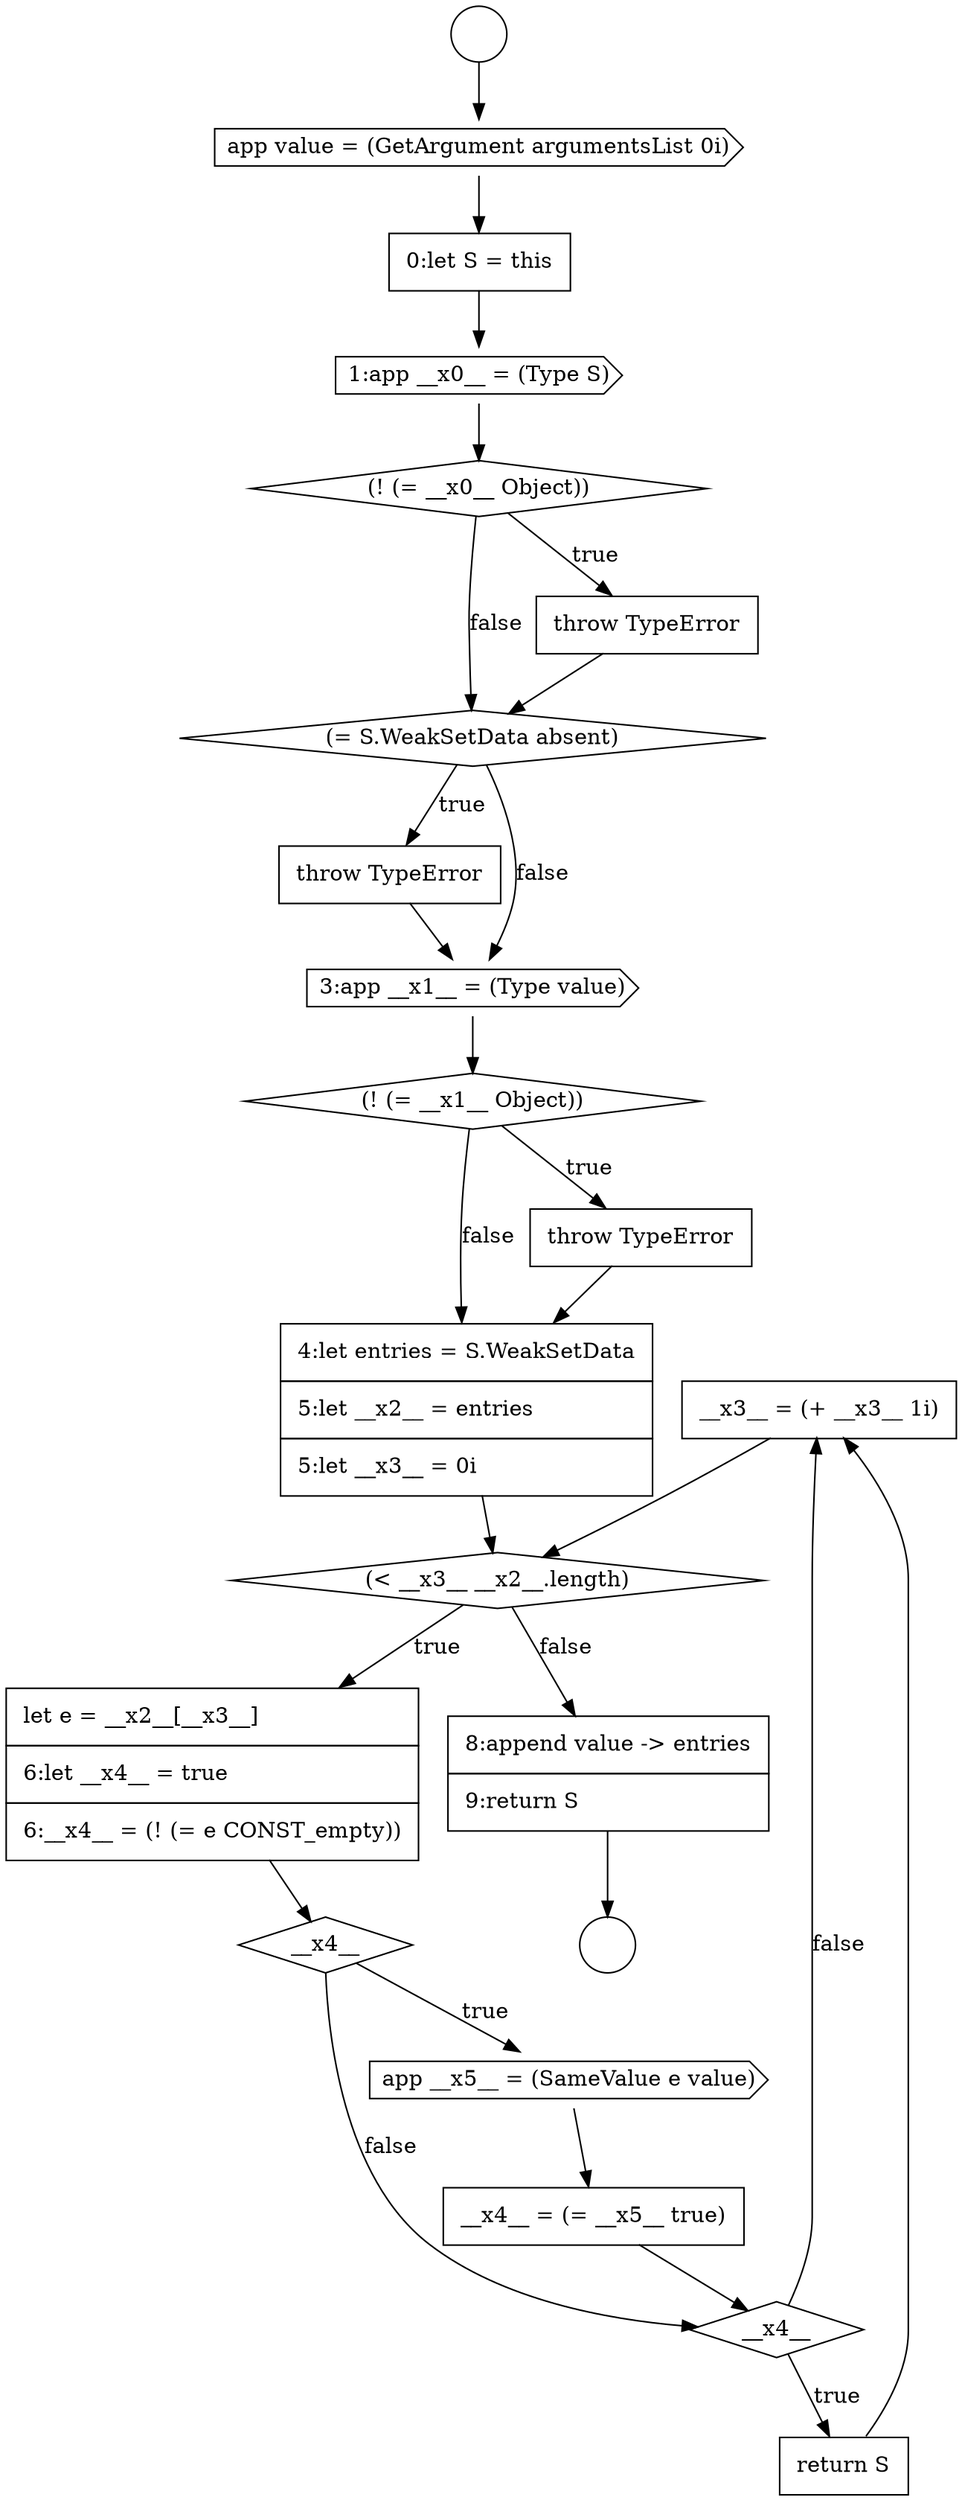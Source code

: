 digraph {
  node16216 [shape=none, margin=0, label=<<font color="black">
    <table border="0" cellborder="1" cellspacing="0" cellpadding="10">
      <tr><td align="left">__x3__ = (+ __x3__ 1i)</td></tr>
    </table>
  </font>> color="black" fillcolor="white" style=filled]
  node16196 [shape=circle label=" " color="black" fillcolor="white" style=filled]
  node16211 [shape=diamond, label=<<font color="black">__x4__</font>> color="black" fillcolor="white" style=filled]
  node16208 [shape=none, margin=0, label=<<font color="black">
    <table border="0" cellborder="1" cellspacing="0" cellpadding="10">
      <tr><td align="left">4:let entries = S.WeakSetData</td></tr>
      <tr><td align="left">5:let __x2__ = entries</td></tr>
      <tr><td align="left">5:let __x3__ = 0i</td></tr>
    </table>
  </font>> color="black" fillcolor="white" style=filled]
  node16204 [shape=none, margin=0, label=<<font color="black">
    <table border="0" cellborder="1" cellspacing="0" cellpadding="10">
      <tr><td align="left">throw TypeError</td></tr>
    </table>
  </font>> color="black" fillcolor="white" style=filled]
  node16200 [shape=cds, label=<<font color="black">1:app __x0__ = (Type S)</font>> color="black" fillcolor="white" style=filled]
  node16201 [shape=diamond, label=<<font color="black">(! (= __x0__ Object))</font>> color="black" fillcolor="white" style=filled]
  node16214 [shape=diamond, label=<<font color="black">__x4__</font>> color="black" fillcolor="white" style=filled]
  node16217 [shape=none, margin=0, label=<<font color="black">
    <table border="0" cellborder="1" cellspacing="0" cellpadding="10">
      <tr><td align="left">8:append value -&gt; entries</td></tr>
      <tr><td align="left">9:return S</td></tr>
    </table>
  </font>> color="black" fillcolor="white" style=filled]
  node16202 [shape=none, margin=0, label=<<font color="black">
    <table border="0" cellborder="1" cellspacing="0" cellpadding="10">
      <tr><td align="left">throw TypeError</td></tr>
    </table>
  </font>> color="black" fillcolor="white" style=filled]
  node16206 [shape=diamond, label=<<font color="black">(! (= __x1__ Object))</font>> color="black" fillcolor="white" style=filled]
  node16198 [shape=cds, label=<<font color="black">app value = (GetArgument argumentsList 0i)</font>> color="black" fillcolor="white" style=filled]
  node16207 [shape=none, margin=0, label=<<font color="black">
    <table border="0" cellborder="1" cellspacing="0" cellpadding="10">
      <tr><td align="left">throw TypeError</td></tr>
    </table>
  </font>> color="black" fillcolor="white" style=filled]
  node16197 [shape=circle label=" " color="black" fillcolor="white" style=filled]
  node16203 [shape=diamond, label=<<font color="black">(= S.WeakSetData absent)</font>> color="black" fillcolor="white" style=filled]
  node16210 [shape=none, margin=0, label=<<font color="black">
    <table border="0" cellborder="1" cellspacing="0" cellpadding="10">
      <tr><td align="left">let e = __x2__[__x3__]</td></tr>
      <tr><td align="left">6:let __x4__ = true</td></tr>
      <tr><td align="left">6:__x4__ = (! (= e CONST_empty))</td></tr>
    </table>
  </font>> color="black" fillcolor="white" style=filled]
  node16205 [shape=cds, label=<<font color="black">3:app __x1__ = (Type value)</font>> color="black" fillcolor="white" style=filled]
  node16215 [shape=none, margin=0, label=<<font color="black">
    <table border="0" cellborder="1" cellspacing="0" cellpadding="10">
      <tr><td align="left">return S</td></tr>
    </table>
  </font>> color="black" fillcolor="white" style=filled]
  node16199 [shape=none, margin=0, label=<<font color="black">
    <table border="0" cellborder="1" cellspacing="0" cellpadding="10">
      <tr><td align="left">0:let S = this</td></tr>
    </table>
  </font>> color="black" fillcolor="white" style=filled]
  node16209 [shape=diamond, label=<<font color="black">(&lt; __x3__ __x2__.length)</font>> color="black" fillcolor="white" style=filled]
  node16212 [shape=cds, label=<<font color="black">app __x5__ = (SameValue e value)</font>> color="black" fillcolor="white" style=filled]
  node16213 [shape=none, margin=0, label=<<font color="black">
    <table border="0" cellborder="1" cellspacing="0" cellpadding="10">
      <tr><td align="left">__x4__ = (= __x5__ true)</td></tr>
    </table>
  </font>> color="black" fillcolor="white" style=filled]
  node16198 -> node16199 [ color="black"]
  node16213 -> node16214 [ color="black"]
  node16211 -> node16212 [label=<<font color="black">true</font>> color="black"]
  node16211 -> node16214 [label=<<font color="black">false</font>> color="black"]
  node16215 -> node16216 [ color="black"]
  node16210 -> node16211 [ color="black"]
  node16216 -> node16209 [ color="black"]
  node16209 -> node16210 [label=<<font color="black">true</font>> color="black"]
  node16209 -> node16217 [label=<<font color="black">false</font>> color="black"]
  node16214 -> node16215 [label=<<font color="black">true</font>> color="black"]
  node16214 -> node16216 [label=<<font color="black">false</font>> color="black"]
  node16202 -> node16203 [ color="black"]
  node16203 -> node16204 [label=<<font color="black">true</font>> color="black"]
  node16203 -> node16205 [label=<<font color="black">false</font>> color="black"]
  node16204 -> node16205 [ color="black"]
  node16206 -> node16207 [label=<<font color="black">true</font>> color="black"]
  node16206 -> node16208 [label=<<font color="black">false</font>> color="black"]
  node16205 -> node16206 [ color="black"]
  node16201 -> node16202 [label=<<font color="black">true</font>> color="black"]
  node16201 -> node16203 [label=<<font color="black">false</font>> color="black"]
  node16207 -> node16208 [ color="black"]
  node16199 -> node16200 [ color="black"]
  node16208 -> node16209 [ color="black"]
  node16212 -> node16213 [ color="black"]
  node16200 -> node16201 [ color="black"]
  node16196 -> node16198 [ color="black"]
  node16217 -> node16197 [ color="black"]
}

